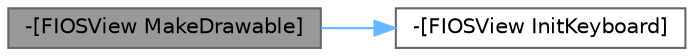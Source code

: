 digraph "-[FIOSView MakeDrawable]"
{
 // INTERACTIVE_SVG=YES
 // LATEX_PDF_SIZE
  bgcolor="transparent";
  edge [fontname=Helvetica,fontsize=10,labelfontname=Helvetica,labelfontsize=10];
  node [fontname=Helvetica,fontsize=10,shape=box,height=0.2,width=0.4];
  rankdir="LR";
  Node1 [id="Node000001",label="-[FIOSView MakeDrawable]",height=0.2,width=0.4,color="gray40", fillcolor="grey60", style="filled", fontcolor="black",tooltip=" "];
  Node1 -> Node2 [id="edge1_Node000001_Node000002",color="steelblue1",style="solid",tooltip=" "];
  Node2 [id="Node000002",label="-[FIOSView InitKeyboard]",height=0.2,width=0.4,color="grey40", fillcolor="white", style="filled",URL="$df/d36/interfaceFIOSView.html#a256baf38324ea5dfd94427040f77e3f2",tooltip=" "];
}
